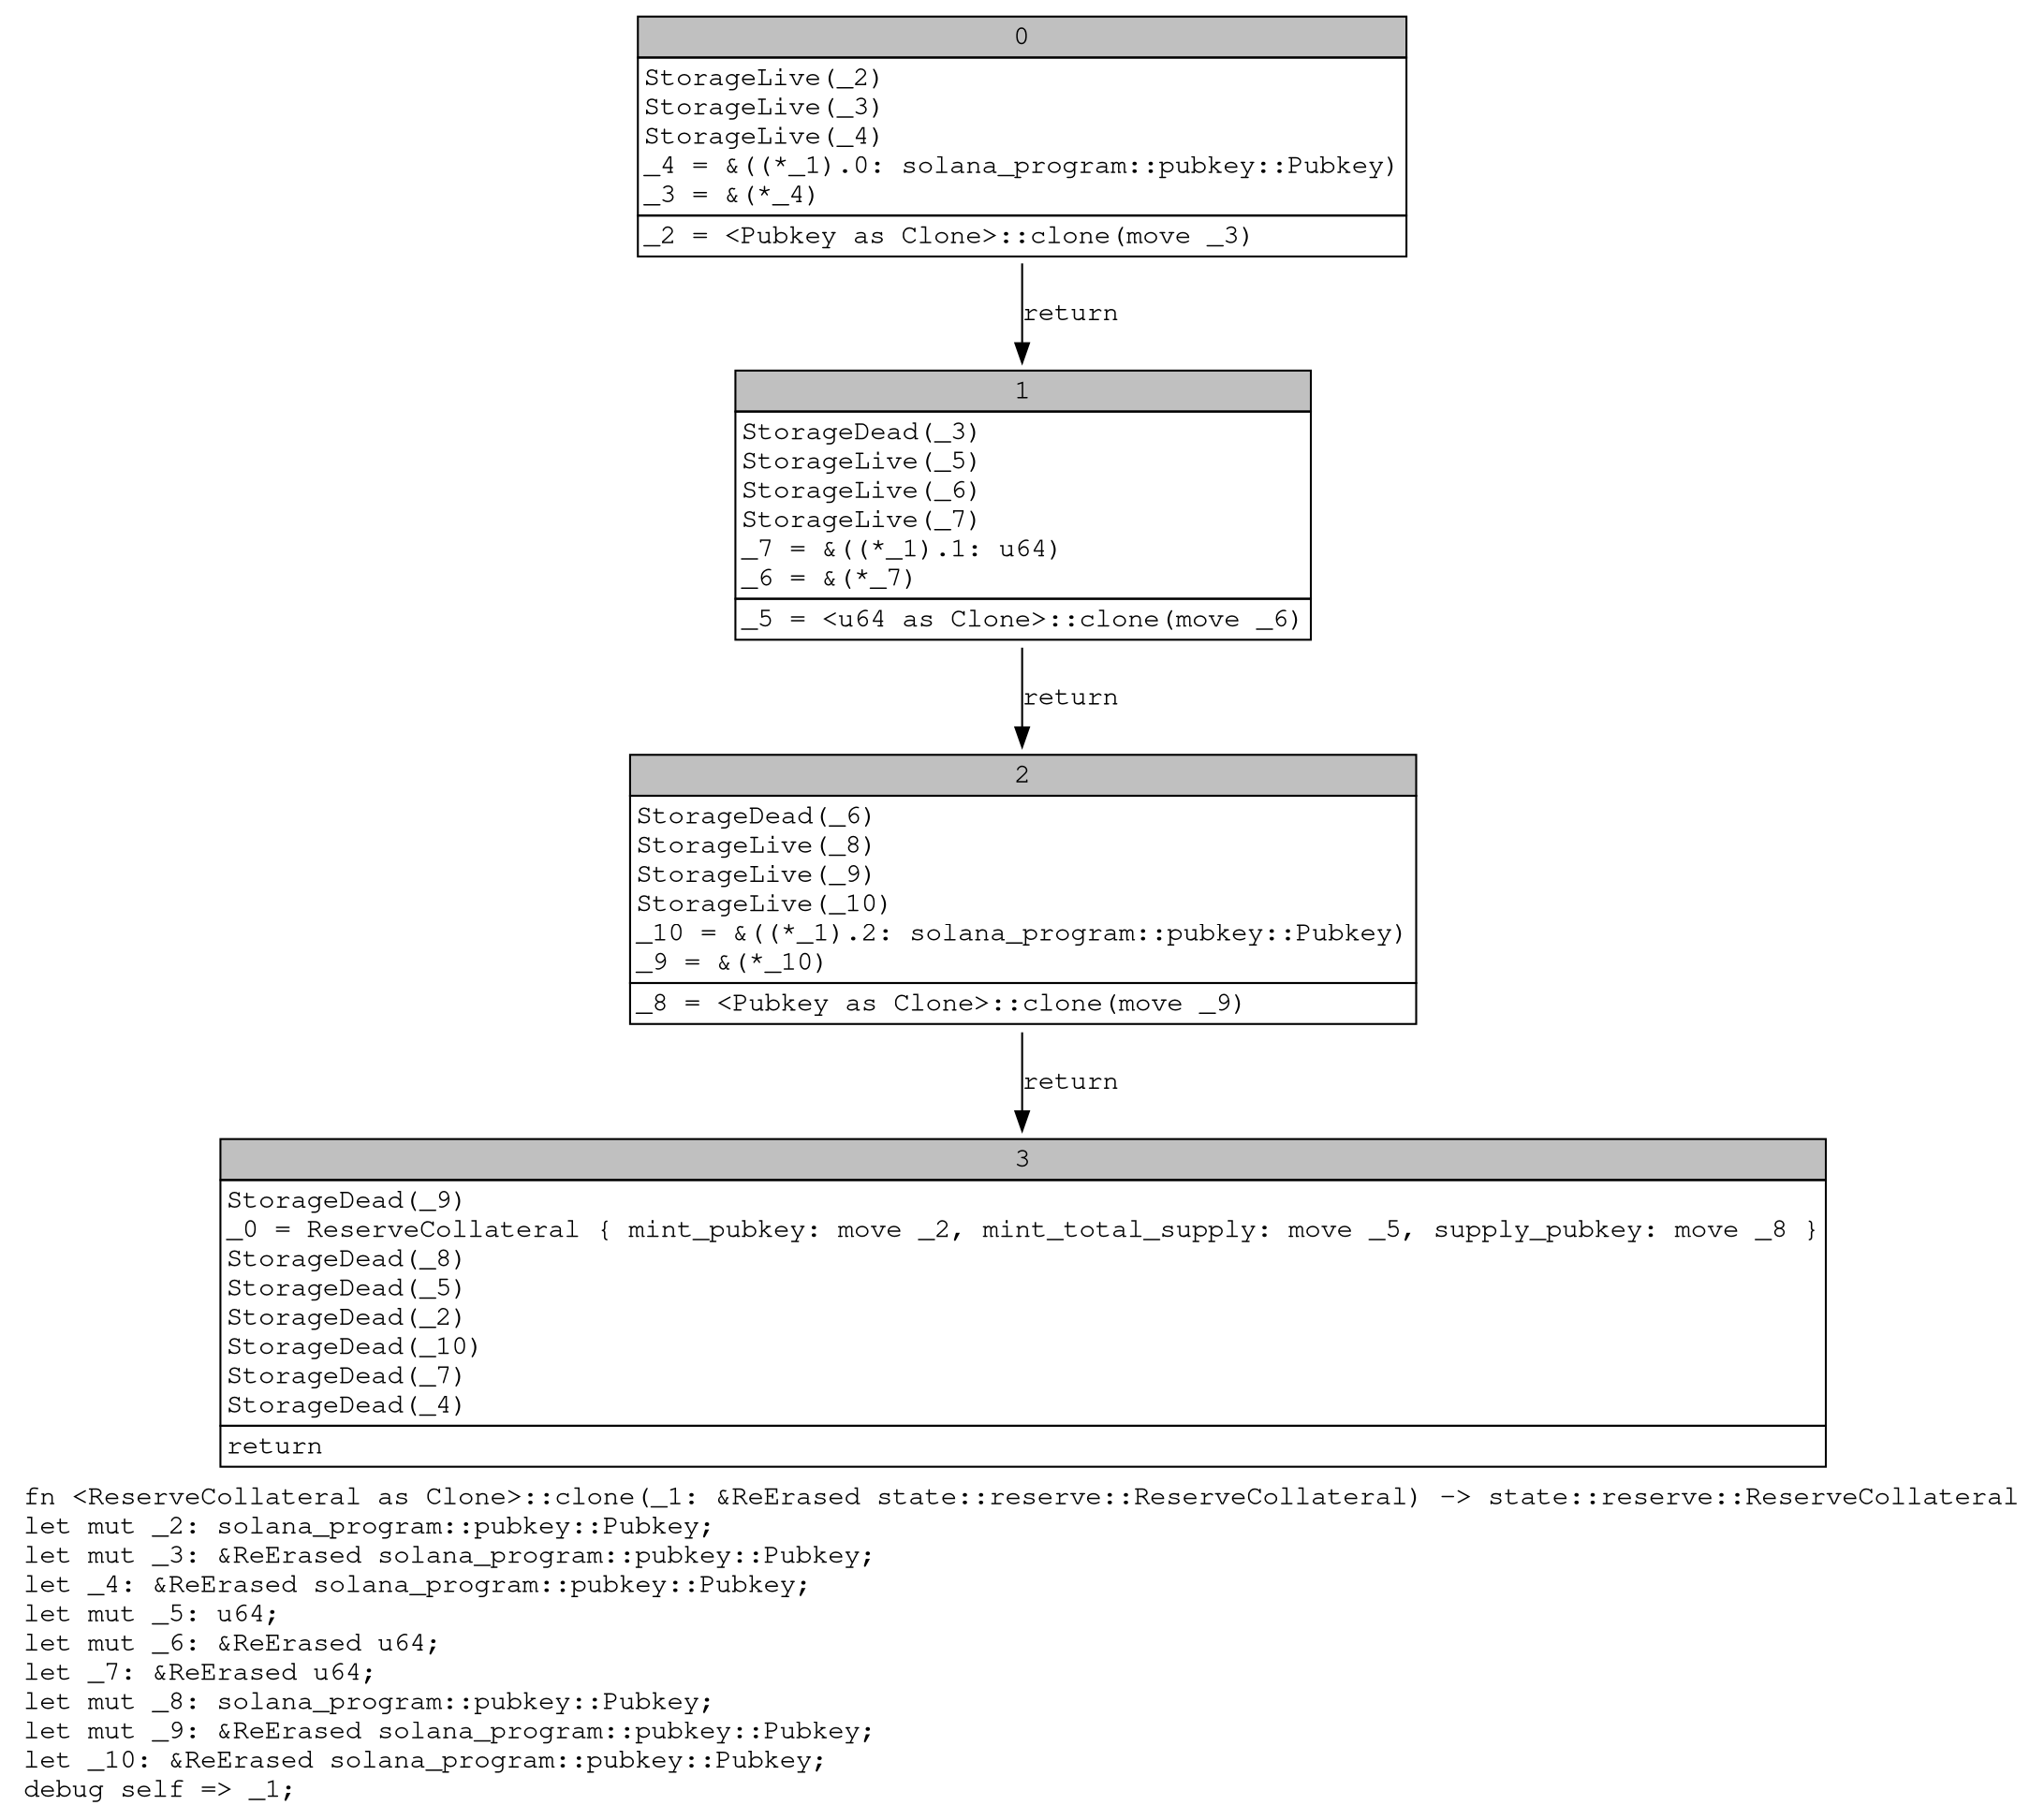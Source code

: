 digraph Mir_0_2345 {
    graph [fontname="Courier, monospace"];
    node [fontname="Courier, monospace"];
    edge [fontname="Courier, monospace"];
    label=<fn &lt;ReserveCollateral as Clone&gt;::clone(_1: &amp;ReErased state::reserve::ReserveCollateral) -&gt; state::reserve::ReserveCollateral<br align="left"/>let mut _2: solana_program::pubkey::Pubkey;<br align="left"/>let mut _3: &amp;ReErased solana_program::pubkey::Pubkey;<br align="left"/>let _4: &amp;ReErased solana_program::pubkey::Pubkey;<br align="left"/>let mut _5: u64;<br align="left"/>let mut _6: &amp;ReErased u64;<br align="left"/>let _7: &amp;ReErased u64;<br align="left"/>let mut _8: solana_program::pubkey::Pubkey;<br align="left"/>let mut _9: &amp;ReErased solana_program::pubkey::Pubkey;<br align="left"/>let _10: &amp;ReErased solana_program::pubkey::Pubkey;<br align="left"/>debug self =&gt; _1;<br align="left"/>>;
    bb0__0_2345 [shape="none", label=<<table border="0" cellborder="1" cellspacing="0"><tr><td bgcolor="gray" align="center" colspan="1">0</td></tr><tr><td align="left" balign="left">StorageLive(_2)<br/>StorageLive(_3)<br/>StorageLive(_4)<br/>_4 = &amp;((*_1).0: solana_program::pubkey::Pubkey)<br/>_3 = &amp;(*_4)<br/></td></tr><tr><td align="left">_2 = &lt;Pubkey as Clone&gt;::clone(move _3)</td></tr></table>>];
    bb1__0_2345 [shape="none", label=<<table border="0" cellborder="1" cellspacing="0"><tr><td bgcolor="gray" align="center" colspan="1">1</td></tr><tr><td align="left" balign="left">StorageDead(_3)<br/>StorageLive(_5)<br/>StorageLive(_6)<br/>StorageLive(_7)<br/>_7 = &amp;((*_1).1: u64)<br/>_6 = &amp;(*_7)<br/></td></tr><tr><td align="left">_5 = &lt;u64 as Clone&gt;::clone(move _6)</td></tr></table>>];
    bb2__0_2345 [shape="none", label=<<table border="0" cellborder="1" cellspacing="0"><tr><td bgcolor="gray" align="center" colspan="1">2</td></tr><tr><td align="left" balign="left">StorageDead(_6)<br/>StorageLive(_8)<br/>StorageLive(_9)<br/>StorageLive(_10)<br/>_10 = &amp;((*_1).2: solana_program::pubkey::Pubkey)<br/>_9 = &amp;(*_10)<br/></td></tr><tr><td align="left">_8 = &lt;Pubkey as Clone&gt;::clone(move _9)</td></tr></table>>];
    bb3__0_2345 [shape="none", label=<<table border="0" cellborder="1" cellspacing="0"><tr><td bgcolor="gray" align="center" colspan="1">3</td></tr><tr><td align="left" balign="left">StorageDead(_9)<br/>_0 = ReserveCollateral { mint_pubkey: move _2, mint_total_supply: move _5, supply_pubkey: move _8 }<br/>StorageDead(_8)<br/>StorageDead(_5)<br/>StorageDead(_2)<br/>StorageDead(_10)<br/>StorageDead(_7)<br/>StorageDead(_4)<br/></td></tr><tr><td align="left">return</td></tr></table>>];
    bb0__0_2345 -> bb1__0_2345 [label="return"];
    bb1__0_2345 -> bb2__0_2345 [label="return"];
    bb2__0_2345 -> bb3__0_2345 [label="return"];
}
